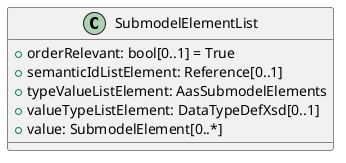 @startuml
class SubmodelElementList {
  +orderRelevant: bool[0..1] = True
  +semanticIdListElement: Reference[0..1]
  +typeValueListElement: AasSubmodelElements
  +valueTypeListElement: DataTypeDefXsd[0..1]
  +value: SubmodelElement[0..*]
}
@enduml